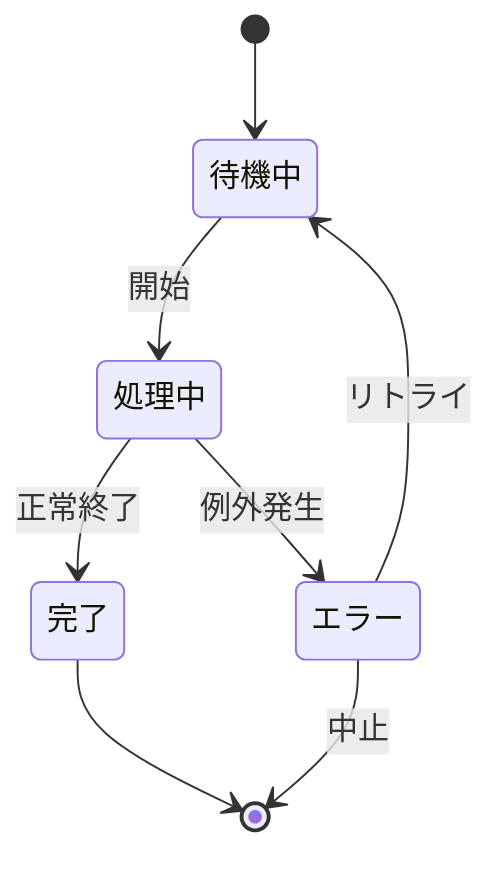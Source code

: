 stateDiagram-v2
    [*] --> 待機中
    待機中 --> 処理中: 開始
    処理中 --> 完了: 正常終了
    処理中 --> エラー: 例外発生
    完了 --> [*]
    エラー --> 待機中: リトライ
    エラー --> [*]: 中止